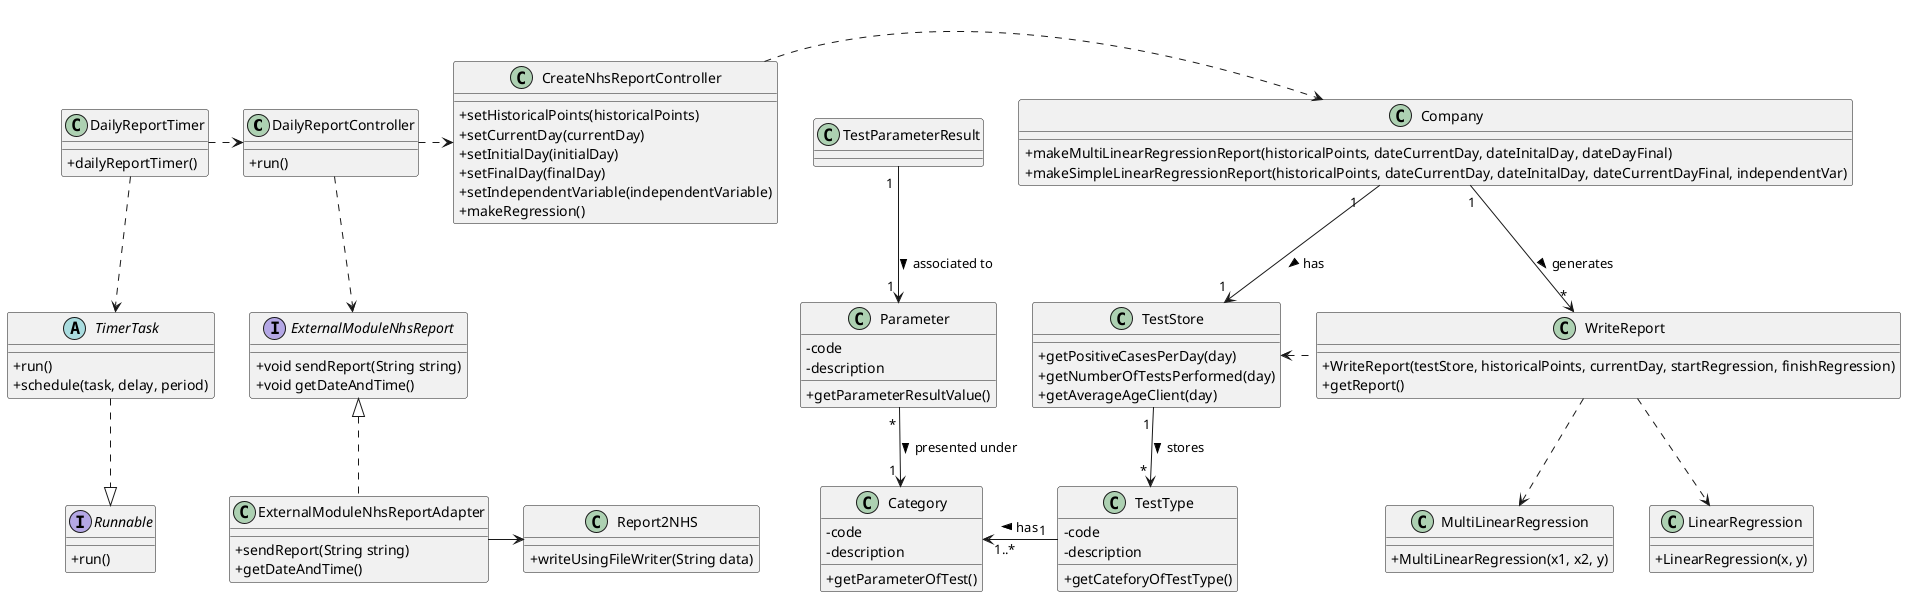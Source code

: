 @startuml

skinparam classAttributeIconSize 0

class DailyReportController {
+run()
}

class CreateNhsReportController {
+setHistoricalPoints(historicalPoints)
+setCurrentDay(currentDay)
+setInitialDay(initialDay)
+setFinalDay(finalDay)
+setIndependentVariable(independentVariable)
+makeRegression()
}

interface Runnable {
+run()
}

abstract TimerTask {
+run()
+schedule(task, delay, period)
}

class DailyReportTimer {
+dailyReportTimer()
}

class LinearRegression {
+LinearRegression(x, y)
}

class MultiLinearRegression {
+MultiLinearRegression(x1, x2, y)
}

class Company {
+makeMultiLinearRegressionReport(historicalPoints, dateCurrentDay, dateInitalDay, dateDayFinal)
+makeSimpleLinearRegressionReport(historicalPoints, dateCurrentDay, dateInitalDay, dateCurrentDayFinal, independentVar)
}

class TestStore{
+getPositiveCasesPerDay(day)
+getNumberOfTestsPerformed(day)
+getAverageAgeClient(day)
}

class Category {
-code
-description
+getParameterOfTest()
}

class TestType {
-code
-description
+getCateforyOfTestType()
}

class Parameter {
-code
-description
+getParameterResultValue()
}

class WriteReport {
+WriteReport(testStore, historicalPoints, currentDay, startRegression, finishRegression)
+getReport()
}

interface ExternalModuleNhsReport {
+void sendReport(String string)
+void getDateAndTime()
}

class ExternalModuleNhsReportAdapter {
+sendReport(String string)
+getDateAndTime()
}

class Report2NHS {
+writeUsingFileWriter(String data)
}



DailyReportController ..> ExternalModuleNhsReport
TimerTask ..|> Runnable
DailyReportTimer ..> TimerTask
DailyReportTimer .> DailyReportController
DailyReportController .> CreateNhsReportController
CreateNhsReportController .> Company
Company "1    "-->"1  " TestStore : > has
Company "1"-->"*" WriteReport : > generates
TestStore <. WriteReport
ExternalModuleNhsReport <|.. ExternalModuleNhsReportAdapter
ExternalModuleNhsReportAdapter -> Report2NHS
WriteReport ..> LinearRegression
WriteReport ..> MultiLinearRegression
TestStore "1 "-->" * " TestType : > stores
Category " 1..* "<-"  1 " TestType : < has
Parameter " * "-->" 1 " Category : presented under >
TestParameterResult " 1 "-->" 1 " Parameter : associated to >

@enduml